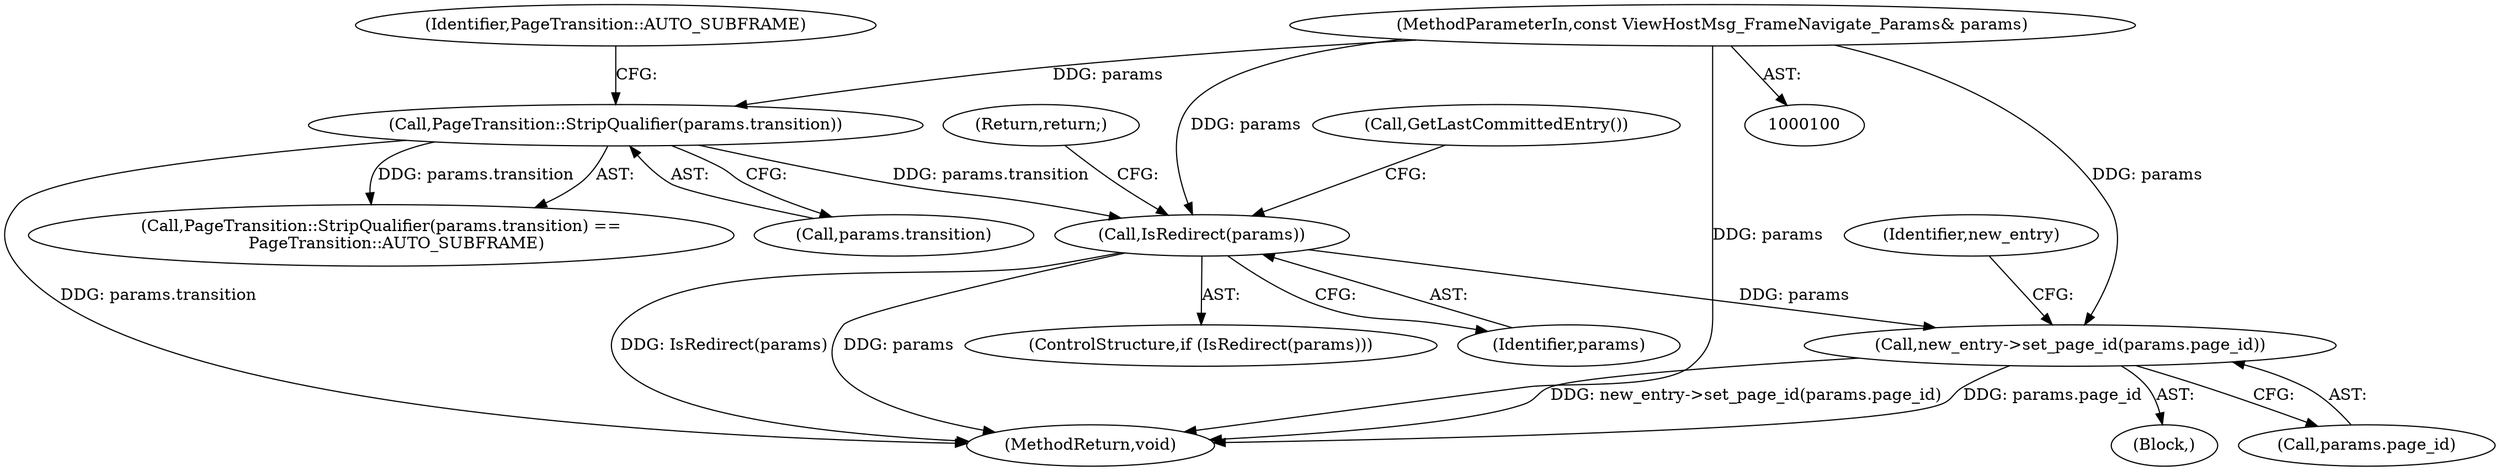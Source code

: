 digraph "1_Chrome_b9e2ecab97a8a7f3cce06951ab92a3eaef559206_0@del" {
"1000113" [label="(Call,IsRedirect(params))"];
"1000105" [label="(Call,PageTransition::StripQualifier(params.transition))"];
"1000101" [label="(MethodParameterIn,const ViewHostMsg_FrameNavigate_Params& params)"];
"1000128" [label="(Call,new_entry->set_page_id(params.page_id))"];
"1000104" [label="(Call,PageTransition::StripQualifier(params.transition) ==\n      PageTransition::AUTO_SUBFRAME)"];
"1000135" [label="(MethodReturn,void)"];
"1000129" [label="(Call,params.page_id)"];
"1000106" [label="(Call,params.transition)"];
"1000101" [label="(MethodParameterIn,const ViewHostMsg_FrameNavigate_Params& params)"];
"1000102" [label="(Block,)"];
"1000109" [label="(Identifier,PageTransition::AUTO_SUBFRAME)"];
"1000116" [label="(Return,return;)"];
"1000112" [label="(ControlStructure,if (IsRedirect(params)))"];
"1000113" [label="(Call,IsRedirect(params))"];
"1000119" [label="(Call,GetLastCommittedEntry())"];
"1000114" [label="(Identifier,params)"];
"1000128" [label="(Call,new_entry->set_page_id(params.page_id))"];
"1000133" [label="(Identifier,new_entry)"];
"1000105" [label="(Call,PageTransition::StripQualifier(params.transition))"];
"1000113" -> "1000112"  [label="AST: "];
"1000113" -> "1000114"  [label="CFG: "];
"1000114" -> "1000113"  [label="AST: "];
"1000116" -> "1000113"  [label="CFG: "];
"1000119" -> "1000113"  [label="CFG: "];
"1000113" -> "1000135"  [label="DDG: params"];
"1000113" -> "1000135"  [label="DDG: IsRedirect(params)"];
"1000105" -> "1000113"  [label="DDG: params.transition"];
"1000101" -> "1000113"  [label="DDG: params"];
"1000113" -> "1000128"  [label="DDG: params"];
"1000105" -> "1000104"  [label="AST: "];
"1000105" -> "1000106"  [label="CFG: "];
"1000106" -> "1000105"  [label="AST: "];
"1000109" -> "1000105"  [label="CFG: "];
"1000105" -> "1000135"  [label="DDG: params.transition"];
"1000105" -> "1000104"  [label="DDG: params.transition"];
"1000101" -> "1000105"  [label="DDG: params"];
"1000101" -> "1000100"  [label="AST: "];
"1000101" -> "1000135"  [label="DDG: params"];
"1000101" -> "1000128"  [label="DDG: params"];
"1000128" -> "1000102"  [label="AST: "];
"1000128" -> "1000129"  [label="CFG: "];
"1000129" -> "1000128"  [label="AST: "];
"1000133" -> "1000128"  [label="CFG: "];
"1000128" -> "1000135"  [label="DDG: new_entry->set_page_id(params.page_id)"];
"1000128" -> "1000135"  [label="DDG: params.page_id"];
}
